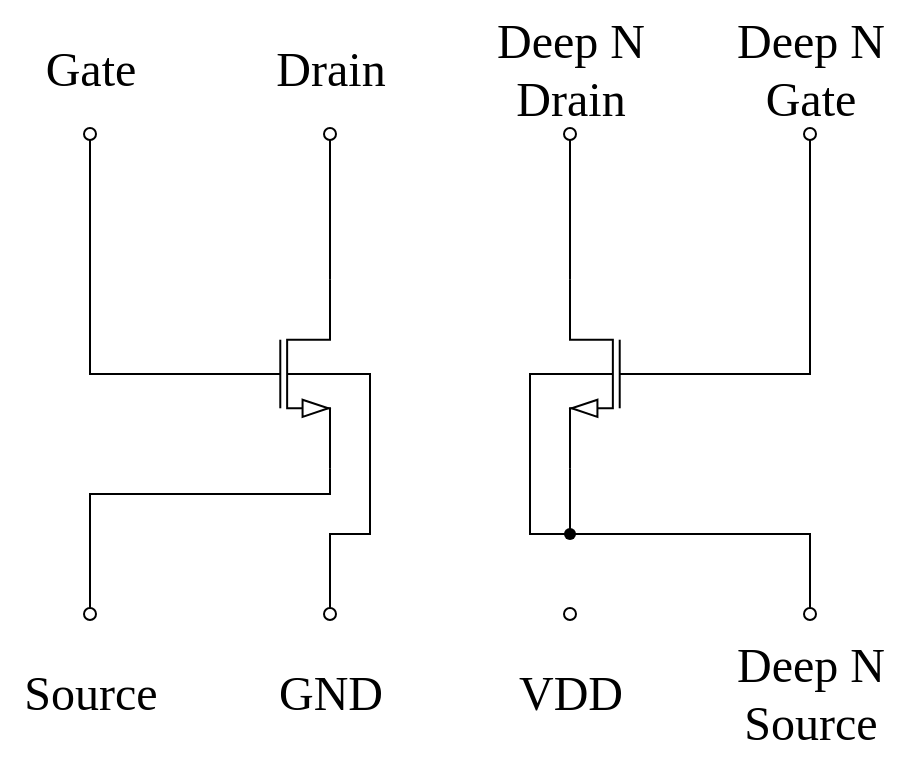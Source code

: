 <mxfile version="23.0.2" type="device">
  <diagram name="ページ1" id="tf3Rqv-KDKLeuWY6dO6b">
    <mxGraphModel dx="819" dy="478" grid="1" gridSize="10" guides="1" tooltips="1" connect="1" arrows="1" fold="1" page="1" pageScale="1" pageWidth="1169" pageHeight="827" math="0" shadow="0">
      <root>
        <mxCell id="0" />
        <mxCell id="1" parent="0" />
        <mxCell id="H4pHrAHwxrTQCSv1SSMX-20" style="edgeStyle=orthogonalEdgeStyle;rounded=0;orthogonalLoop=1;jettySize=auto;html=1;exitX=0;exitY=0.5;exitDx=0;exitDy=0;exitPerimeter=0;entryX=0.5;entryY=1;entryDx=0;entryDy=0;endArrow=none;endFill=0;" edge="1" parent="1" source="H4pHrAHwxrTQCSv1SSMX-1" target="H4pHrAHwxrTQCSv1SSMX-6">
          <mxGeometry relative="1" as="geometry" />
        </mxCell>
        <mxCell id="H4pHrAHwxrTQCSv1SSMX-21" style="edgeStyle=orthogonalEdgeStyle;shape=connector;rounded=0;orthogonalLoop=1;jettySize=auto;html=1;exitX=1;exitY=0;exitDx=0;exitDy=0;exitPerimeter=0;entryX=0.5;entryY=1;entryDx=0;entryDy=0;labelBackgroundColor=default;strokeColor=default;align=center;verticalAlign=middle;fontFamily=Helvetica;fontSize=11;fontColor=default;endArrow=none;endFill=0;" edge="1" parent="1" source="H4pHrAHwxrTQCSv1SSMX-1" target="H4pHrAHwxrTQCSv1SSMX-3">
          <mxGeometry relative="1" as="geometry" />
        </mxCell>
        <mxCell id="H4pHrAHwxrTQCSv1SSMX-30" style="edgeStyle=orthogonalEdgeStyle;shape=connector;rounded=0;orthogonalLoop=1;jettySize=auto;html=1;exitX=1;exitY=1;exitDx=0;exitDy=0;exitPerimeter=0;entryX=0.5;entryY=0;entryDx=0;entryDy=0;labelBackgroundColor=default;strokeColor=default;align=center;verticalAlign=middle;fontFamily=Helvetica;fontSize=11;fontColor=default;endArrow=none;endFill=0;" edge="1" parent="1" source="H4pHrAHwxrTQCSv1SSMX-1" target="H4pHrAHwxrTQCSv1SSMX-10">
          <mxGeometry relative="1" as="geometry">
            <Array as="points">
              <mxPoint x="400" y="340" />
              <mxPoint x="280" y="340" />
            </Array>
          </mxGeometry>
        </mxCell>
        <mxCell id="H4pHrAHwxrTQCSv1SSMX-31" style="edgeStyle=orthogonalEdgeStyle;shape=connector;rounded=0;orthogonalLoop=1;jettySize=auto;html=1;exitX=1;exitY=0.5;exitDx=0;exitDy=0;exitPerimeter=0;entryX=0.5;entryY=0;entryDx=0;entryDy=0;labelBackgroundColor=default;strokeColor=default;align=center;verticalAlign=middle;fontFamily=Helvetica;fontSize=11;fontColor=default;endArrow=none;endFill=0;" edge="1" parent="1" source="H4pHrAHwxrTQCSv1SSMX-1" target="H4pHrAHwxrTQCSv1SSMX-7">
          <mxGeometry relative="1" as="geometry">
            <Array as="points">
              <mxPoint x="420" y="280" />
              <mxPoint x="420" y="360" />
              <mxPoint x="400" y="360" />
            </Array>
          </mxGeometry>
        </mxCell>
        <mxCell id="H4pHrAHwxrTQCSv1SSMX-1" value="" style="verticalLabelPosition=bottom;shadow=0;dashed=0;align=center;html=1;verticalAlign=top;shape=mxgraph.electrical.transistors.nmos_bulk;pointerEvents=1;" vertex="1" parent="1">
          <mxGeometry x="340" y="230" width="60" height="100" as="geometry" />
        </mxCell>
        <mxCell id="H4pHrAHwxrTQCSv1SSMX-22" style="edgeStyle=orthogonalEdgeStyle;shape=connector;rounded=0;orthogonalLoop=1;jettySize=auto;html=1;exitX=1;exitY=0;exitDx=0;exitDy=0;exitPerimeter=0;labelBackgroundColor=default;strokeColor=default;align=center;verticalAlign=middle;fontFamily=Helvetica;fontSize=11;fontColor=default;endArrow=none;endFill=0;entryX=0.5;entryY=1;entryDx=0;entryDy=0;" edge="1" parent="1" source="H4pHrAHwxrTQCSv1SSMX-2" target="H4pHrAHwxrTQCSv1SSMX-4">
          <mxGeometry relative="1" as="geometry">
            <mxPoint x="519.962" y="180" as="targetPoint" />
          </mxGeometry>
        </mxCell>
        <mxCell id="H4pHrAHwxrTQCSv1SSMX-23" style="edgeStyle=orthogonalEdgeStyle;shape=connector;rounded=0;orthogonalLoop=1;jettySize=auto;html=1;exitX=0;exitY=0.5;exitDx=0;exitDy=0;exitPerimeter=0;entryX=0.5;entryY=1;entryDx=0;entryDy=0;labelBackgroundColor=default;strokeColor=default;align=center;verticalAlign=middle;fontFamily=Helvetica;fontSize=11;fontColor=default;endArrow=none;endFill=0;" edge="1" parent="1" source="H4pHrAHwxrTQCSv1SSMX-2" target="H4pHrAHwxrTQCSv1SSMX-5">
          <mxGeometry relative="1" as="geometry" />
        </mxCell>
        <mxCell id="H4pHrAHwxrTQCSv1SSMX-2" value="" style="verticalLabelPosition=bottom;shadow=0;dashed=0;align=center;html=1;verticalAlign=top;shape=mxgraph.electrical.transistors.nmos_bulk;pointerEvents=1;direction=east;flipH=1;" vertex="1" parent="1">
          <mxGeometry x="520" y="230" width="60" height="100" as="geometry" />
        </mxCell>
        <mxCell id="H4pHrAHwxrTQCSv1SSMX-3" value="" style="verticalLabelPosition=bottom;shadow=0;dashed=0;align=center;html=1;verticalAlign=top;strokeWidth=1;shape=ellipse;perimeter=ellipsePerimeter;fontFamily=Helvetica;fontSize=11;fontColor=default;aspect=fixed;" vertex="1" parent="1">
          <mxGeometry x="397" y="157.0" width="6" height="6" as="geometry" />
        </mxCell>
        <mxCell id="H4pHrAHwxrTQCSv1SSMX-4" value="" style="verticalLabelPosition=bottom;shadow=0;dashed=0;align=center;html=1;verticalAlign=top;strokeWidth=1;shape=ellipse;perimeter=ellipsePerimeter;fontFamily=Helvetica;fontSize=11;fontColor=default;aspect=fixed;" vertex="1" parent="1">
          <mxGeometry x="517" y="157.0" width="6" height="6" as="geometry" />
        </mxCell>
        <mxCell id="H4pHrAHwxrTQCSv1SSMX-5" value="" style="verticalLabelPosition=bottom;shadow=0;dashed=0;align=center;html=1;verticalAlign=top;strokeWidth=1;shape=ellipse;perimeter=ellipsePerimeter;fontFamily=Helvetica;fontSize=11;fontColor=default;aspect=fixed;" vertex="1" parent="1">
          <mxGeometry x="637" y="157.0" width="6" height="6" as="geometry" />
        </mxCell>
        <mxCell id="H4pHrAHwxrTQCSv1SSMX-6" value="" style="verticalLabelPosition=bottom;shadow=0;dashed=0;align=center;html=1;verticalAlign=top;strokeWidth=1;shape=ellipse;perimeter=ellipsePerimeter;fontFamily=Helvetica;fontSize=11;fontColor=default;aspect=fixed;" vertex="1" parent="1">
          <mxGeometry x="277" y="157.0" width="6" height="6" as="geometry" />
        </mxCell>
        <mxCell id="H4pHrAHwxrTQCSv1SSMX-7" value="" style="verticalLabelPosition=bottom;shadow=0;dashed=0;align=center;html=1;verticalAlign=top;strokeWidth=1;shape=ellipse;perimeter=ellipsePerimeter;fontFamily=Helvetica;fontSize=11;fontColor=default;aspect=fixed;" vertex="1" parent="1">
          <mxGeometry x="397" y="397.0" width="6" height="6" as="geometry" />
        </mxCell>
        <mxCell id="H4pHrAHwxrTQCSv1SSMX-8" value="" style="verticalLabelPosition=bottom;shadow=0;dashed=0;align=center;html=1;verticalAlign=top;strokeWidth=1;shape=ellipse;perimeter=ellipsePerimeter;fontFamily=Helvetica;fontSize=11;fontColor=default;aspect=fixed;" vertex="1" parent="1">
          <mxGeometry x="517" y="397.0" width="6" height="6" as="geometry" />
        </mxCell>
        <mxCell id="H4pHrAHwxrTQCSv1SSMX-9" value="" style="verticalLabelPosition=bottom;shadow=0;dashed=0;align=center;html=1;verticalAlign=top;strokeWidth=1;shape=ellipse;perimeter=ellipsePerimeter;fontFamily=Helvetica;fontSize=11;fontColor=default;aspect=fixed;" vertex="1" parent="1">
          <mxGeometry x="637" y="397.0" width="6" height="6" as="geometry" />
        </mxCell>
        <mxCell id="H4pHrAHwxrTQCSv1SSMX-10" value="" style="verticalLabelPosition=bottom;shadow=0;dashed=0;align=center;html=1;verticalAlign=top;strokeWidth=1;shape=ellipse;perimeter=ellipsePerimeter;fontFamily=Helvetica;fontSize=11;fontColor=default;aspect=fixed;" vertex="1" parent="1">
          <mxGeometry x="277" y="397.0" width="6" height="6" as="geometry" />
        </mxCell>
        <mxCell id="H4pHrAHwxrTQCSv1SSMX-12" value="&lt;span style=&quot;font-size: 24px;&quot;&gt;Gate&lt;/span&gt;" style="text;html=1;align=center;verticalAlign=middle;resizable=0;points=[];autosize=1;strokeColor=none;fillColor=none;fontSize=11;fontFamily=BKM-cmr10;fontColor=default;" vertex="1" parent="1">
          <mxGeometry x="245" y="108" width="70" height="40" as="geometry" />
        </mxCell>
        <mxCell id="H4pHrAHwxrTQCSv1SSMX-13" value="&lt;span style=&quot;font-size: 24px;&quot;&gt;Drain&lt;/span&gt;" style="text;html=1;align=center;verticalAlign=middle;resizable=0;points=[];autosize=1;strokeColor=none;fillColor=none;fontSize=11;fontFamily=BKM-cmr10;fontColor=default;" vertex="1" parent="1">
          <mxGeometry x="360" y="108" width="80" height="40" as="geometry" />
        </mxCell>
        <mxCell id="H4pHrAHwxrTQCSv1SSMX-14" value="&lt;span style=&quot;font-size: 24px;&quot;&gt;Deep N&lt;br&gt;Drain&lt;/span&gt;" style="text;html=1;align=center;verticalAlign=middle;resizable=0;points=[];autosize=1;strokeColor=none;fillColor=none;fontSize=11;fontFamily=BKM-cmr10;fontColor=default;" vertex="1" parent="1">
          <mxGeometry x="470" y="93" width="100" height="70" as="geometry" />
        </mxCell>
        <mxCell id="H4pHrAHwxrTQCSv1SSMX-15" value="&lt;span style=&quot;font-size: 24px;&quot;&gt;Deep N&lt;br&gt;Gate&lt;br&gt;&lt;/span&gt;" style="text;html=1;align=center;verticalAlign=middle;resizable=0;points=[];autosize=1;strokeColor=none;fillColor=none;fontSize=11;fontFamily=BKM-cmr10;fontColor=default;" vertex="1" parent="1">
          <mxGeometry x="590" y="93" width="100" height="70" as="geometry" />
        </mxCell>
        <mxCell id="H4pHrAHwxrTQCSv1SSMX-16" value="&lt;span style=&quot;font-size: 24px;&quot;&gt;GND&lt;/span&gt;" style="text;html=1;align=center;verticalAlign=middle;resizable=0;points=[];autosize=1;strokeColor=none;fillColor=none;fontSize=11;fontFamily=BKM-cmr10;fontColor=default;" vertex="1" parent="1">
          <mxGeometry x="360" y="420" width="80" height="40" as="geometry" />
        </mxCell>
        <mxCell id="H4pHrAHwxrTQCSv1SSMX-17" value="&lt;span style=&quot;font-size: 24px;&quot;&gt;VDD&lt;/span&gt;" style="text;html=1;align=center;verticalAlign=middle;resizable=0;points=[];autosize=1;strokeColor=none;fillColor=none;fontSize=11;fontFamily=BKM-cmr10;fontColor=default;" vertex="1" parent="1">
          <mxGeometry x="480" y="420" width="80" height="40" as="geometry" />
        </mxCell>
        <mxCell id="H4pHrAHwxrTQCSv1SSMX-18" value="&lt;span style=&quot;font-size: 24px;&quot;&gt;Deep N&lt;br&gt;Source&lt;br&gt;&lt;/span&gt;" style="text;html=1;align=center;verticalAlign=middle;resizable=0;points=[];autosize=1;strokeColor=none;fillColor=none;fontSize=11;fontFamily=BKM-cmr10;fontColor=default;" vertex="1" parent="1">
          <mxGeometry x="590" y="405" width="100" height="70" as="geometry" />
        </mxCell>
        <mxCell id="H4pHrAHwxrTQCSv1SSMX-19" value="&lt;span style=&quot;font-size: 24px;&quot;&gt;Source&lt;br&gt;&lt;/span&gt;" style="text;html=1;align=center;verticalAlign=middle;resizable=0;points=[];autosize=1;strokeColor=none;fillColor=none;fontSize=11;fontFamily=BKM-cmr10;fontColor=default;" vertex="1" parent="1">
          <mxGeometry x="235" y="420" width="90" height="40" as="geometry" />
        </mxCell>
        <mxCell id="H4pHrAHwxrTQCSv1SSMX-26" style="edgeStyle=orthogonalEdgeStyle;shape=connector;rounded=0;orthogonalLoop=1;jettySize=auto;html=1;entryX=0.5;entryY=0;entryDx=0;entryDy=0;labelBackgroundColor=default;strokeColor=default;align=center;verticalAlign=middle;fontFamily=Helvetica;fontSize=11;fontColor=default;endArrow=none;endFill=0;" edge="1" parent="1" source="H4pHrAHwxrTQCSv1SSMX-24" target="H4pHrAHwxrTQCSv1SSMX-9">
          <mxGeometry relative="1" as="geometry" />
        </mxCell>
        <mxCell id="H4pHrAHwxrTQCSv1SSMX-29" style="edgeStyle=orthogonalEdgeStyle;shape=connector;rounded=0;orthogonalLoop=1;jettySize=auto;html=1;labelBackgroundColor=default;strokeColor=default;align=center;verticalAlign=middle;fontFamily=Helvetica;fontSize=11;fontColor=default;endArrow=none;endFill=0;entryX=1;entryY=0.5;entryDx=0;entryDy=0;entryPerimeter=0;" edge="1" parent="1" source="H4pHrAHwxrTQCSv1SSMX-24" target="H4pHrAHwxrTQCSv1SSMX-2">
          <mxGeometry relative="1" as="geometry">
            <mxPoint x="480.0" y="320" as="targetPoint" />
            <Array as="points">
              <mxPoint x="500" y="360" />
              <mxPoint x="500" y="280" />
            </Array>
          </mxGeometry>
        </mxCell>
        <mxCell id="H4pHrAHwxrTQCSv1SSMX-24" value="" style="shape=waypoint;sketch=0;fillStyle=solid;size=6;pointerEvents=1;points=[];fillColor=none;resizable=0;rotatable=0;perimeter=centerPerimeter;snapToPoint=1;fontFamily=Helvetica;fontSize=11;fontColor=default;" vertex="1" parent="1">
          <mxGeometry x="510" y="350" width="20" height="20" as="geometry" />
        </mxCell>
        <mxCell id="H4pHrAHwxrTQCSv1SSMX-25" style="edgeStyle=orthogonalEdgeStyle;shape=connector;rounded=0;orthogonalLoop=1;jettySize=auto;html=1;exitX=1;exitY=1;exitDx=0;exitDy=0;exitPerimeter=0;entryX=0.58;entryY=-0.06;entryDx=0;entryDy=0;entryPerimeter=0;labelBackgroundColor=default;strokeColor=default;align=center;verticalAlign=middle;fontFamily=Helvetica;fontSize=11;fontColor=default;endArrow=none;endFill=0;" edge="1" parent="1" source="H4pHrAHwxrTQCSv1SSMX-2" target="H4pHrAHwxrTQCSv1SSMX-24">
          <mxGeometry relative="1" as="geometry" />
        </mxCell>
      </root>
    </mxGraphModel>
  </diagram>
</mxfile>

